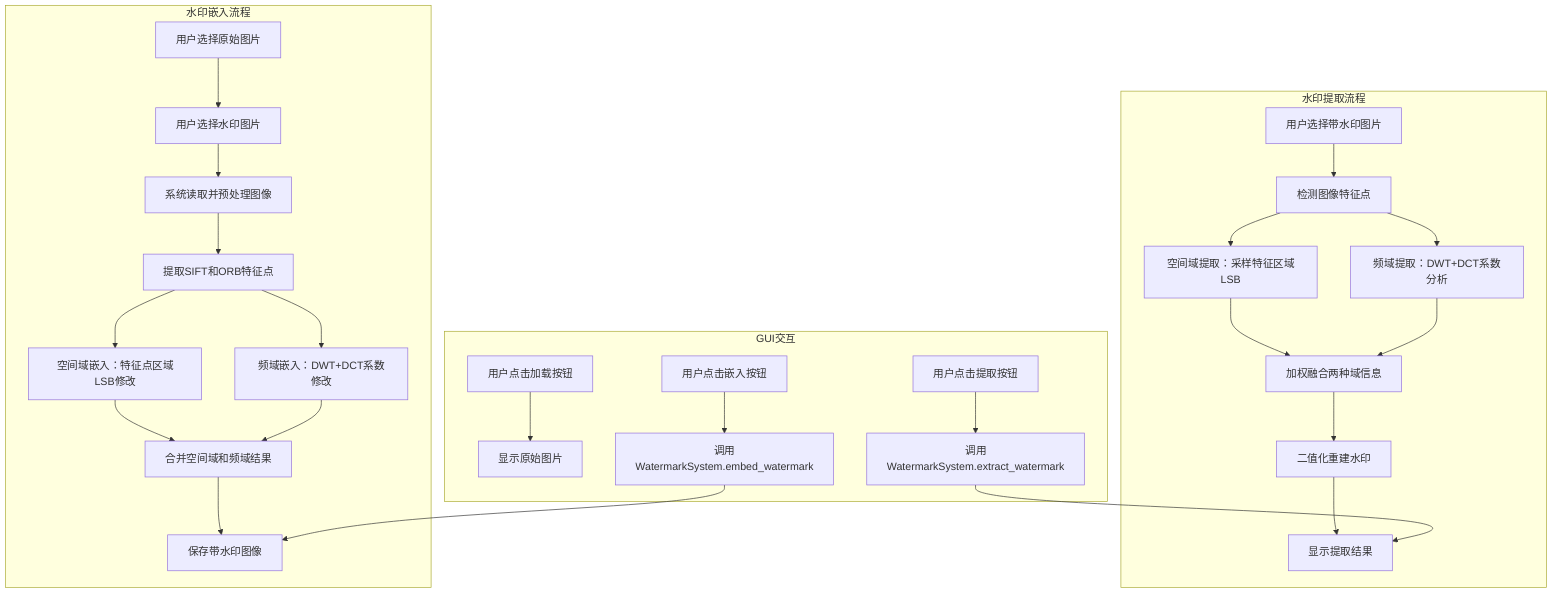 graph TD
    %% 水印嵌入流程
    subgraph 水印嵌入流程
        A[用户选择原始图片] --> B[用户选择水印图片]
        B --> C[系统读取并预处理图像]
        C --> D[提取SIFT和ORB特征点]
        D --> E[空间域嵌入：特征点区域LSB修改]
        D --> F[频域嵌入：DWT+DCT系数修改]
        E --> G[合并空间域和频域结果]
        F --> G
        G --> H[保存带水印图像]
    end

    %% 水印提取流程
    subgraph 水印提取流程
        I[用户选择带水印图片] --> J[检测图像特征点]
        J --> K[空间域提取：采样特征区域LSB]
        J --> L[频域提取：DWT+DCT系数分析]
        K --> M[加权融合两种域信息]
        L --> M
        M --> N[二值化重建水印]
        N --> O[显示提取结果]
    end

    %% GUI交互流程
    subgraph GUI交互
        P[用户点击加载按钮] --> Q[显示原始图片]
        R[用户点击嵌入按钮] --> S[调用WatermarkSystem.embed_watermark]
        T[用户点击提取按钮] --> U[调用WatermarkSystem.extract_watermark]
        S --> H
        U --> O
    end